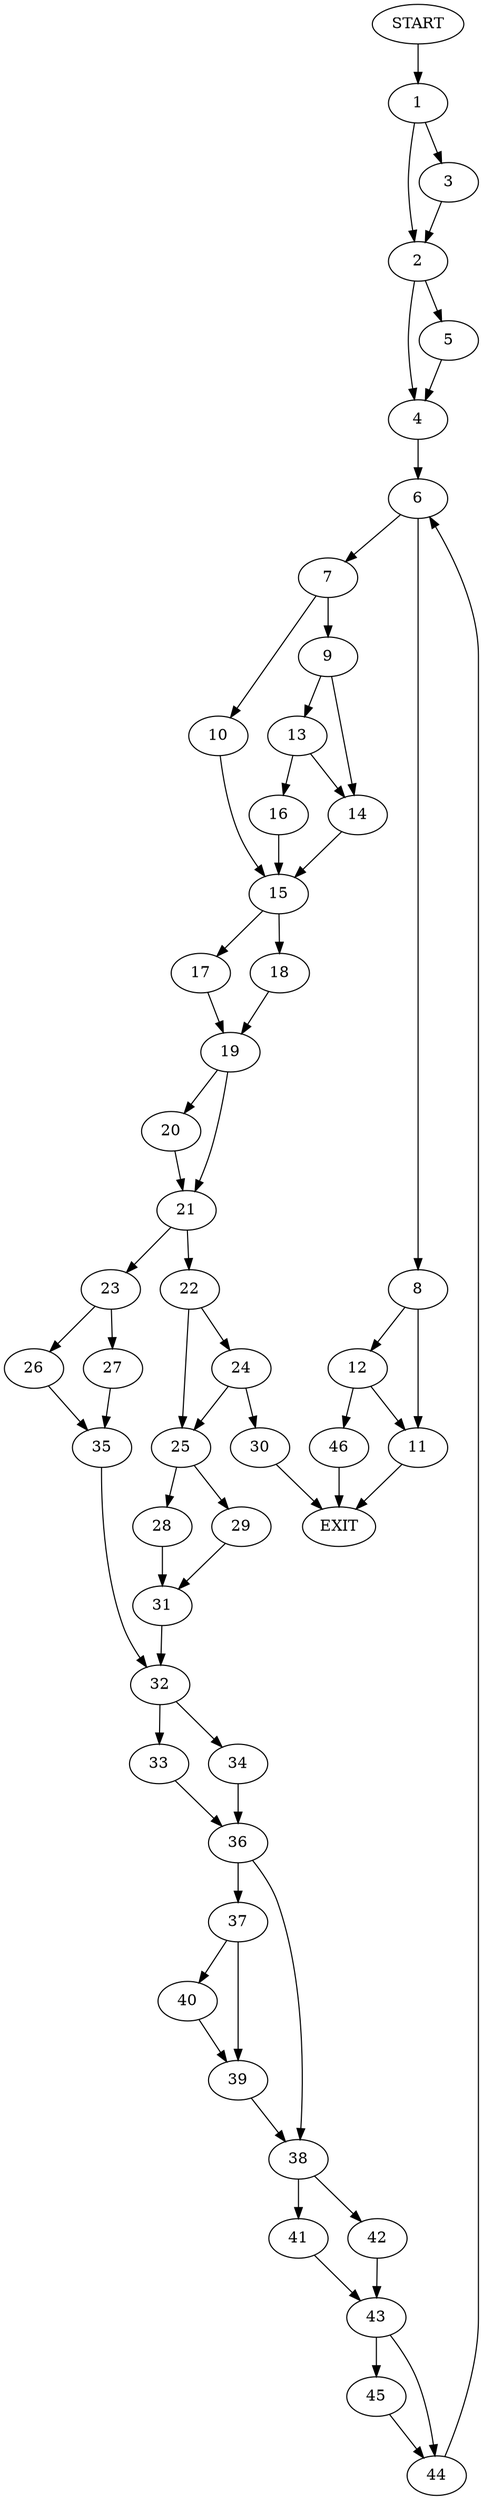 digraph {
0 [label="START"]
47 [label="EXIT"]
0 -> 1
1 -> 2
1 -> 3
3 -> 2
2 -> 4
2 -> 5
5 -> 4
4 -> 6
6 -> 7
6 -> 8
7 -> 9
7 -> 10
8 -> 11
8 -> 12
9 -> 13
9 -> 14
10 -> 15
13 -> 16
13 -> 14
14 -> 15
16 -> 15
15 -> 17
15 -> 18
18 -> 19
17 -> 19
19 -> 20
19 -> 21
21 -> 22
21 -> 23
20 -> 21
22 -> 24
22 -> 25
23 -> 26
23 -> 27
25 -> 28
25 -> 29
24 -> 30
24 -> 25
30 -> 47
29 -> 31
28 -> 31
31 -> 32
32 -> 33
32 -> 34
27 -> 35
26 -> 35
35 -> 32
34 -> 36
33 -> 36
36 -> 37
36 -> 38
37 -> 39
37 -> 40
38 -> 41
38 -> 42
39 -> 38
40 -> 39
42 -> 43
41 -> 43
43 -> 44
43 -> 45
45 -> 44
44 -> 6
11 -> 47
12 -> 11
12 -> 46
46 -> 47
}
